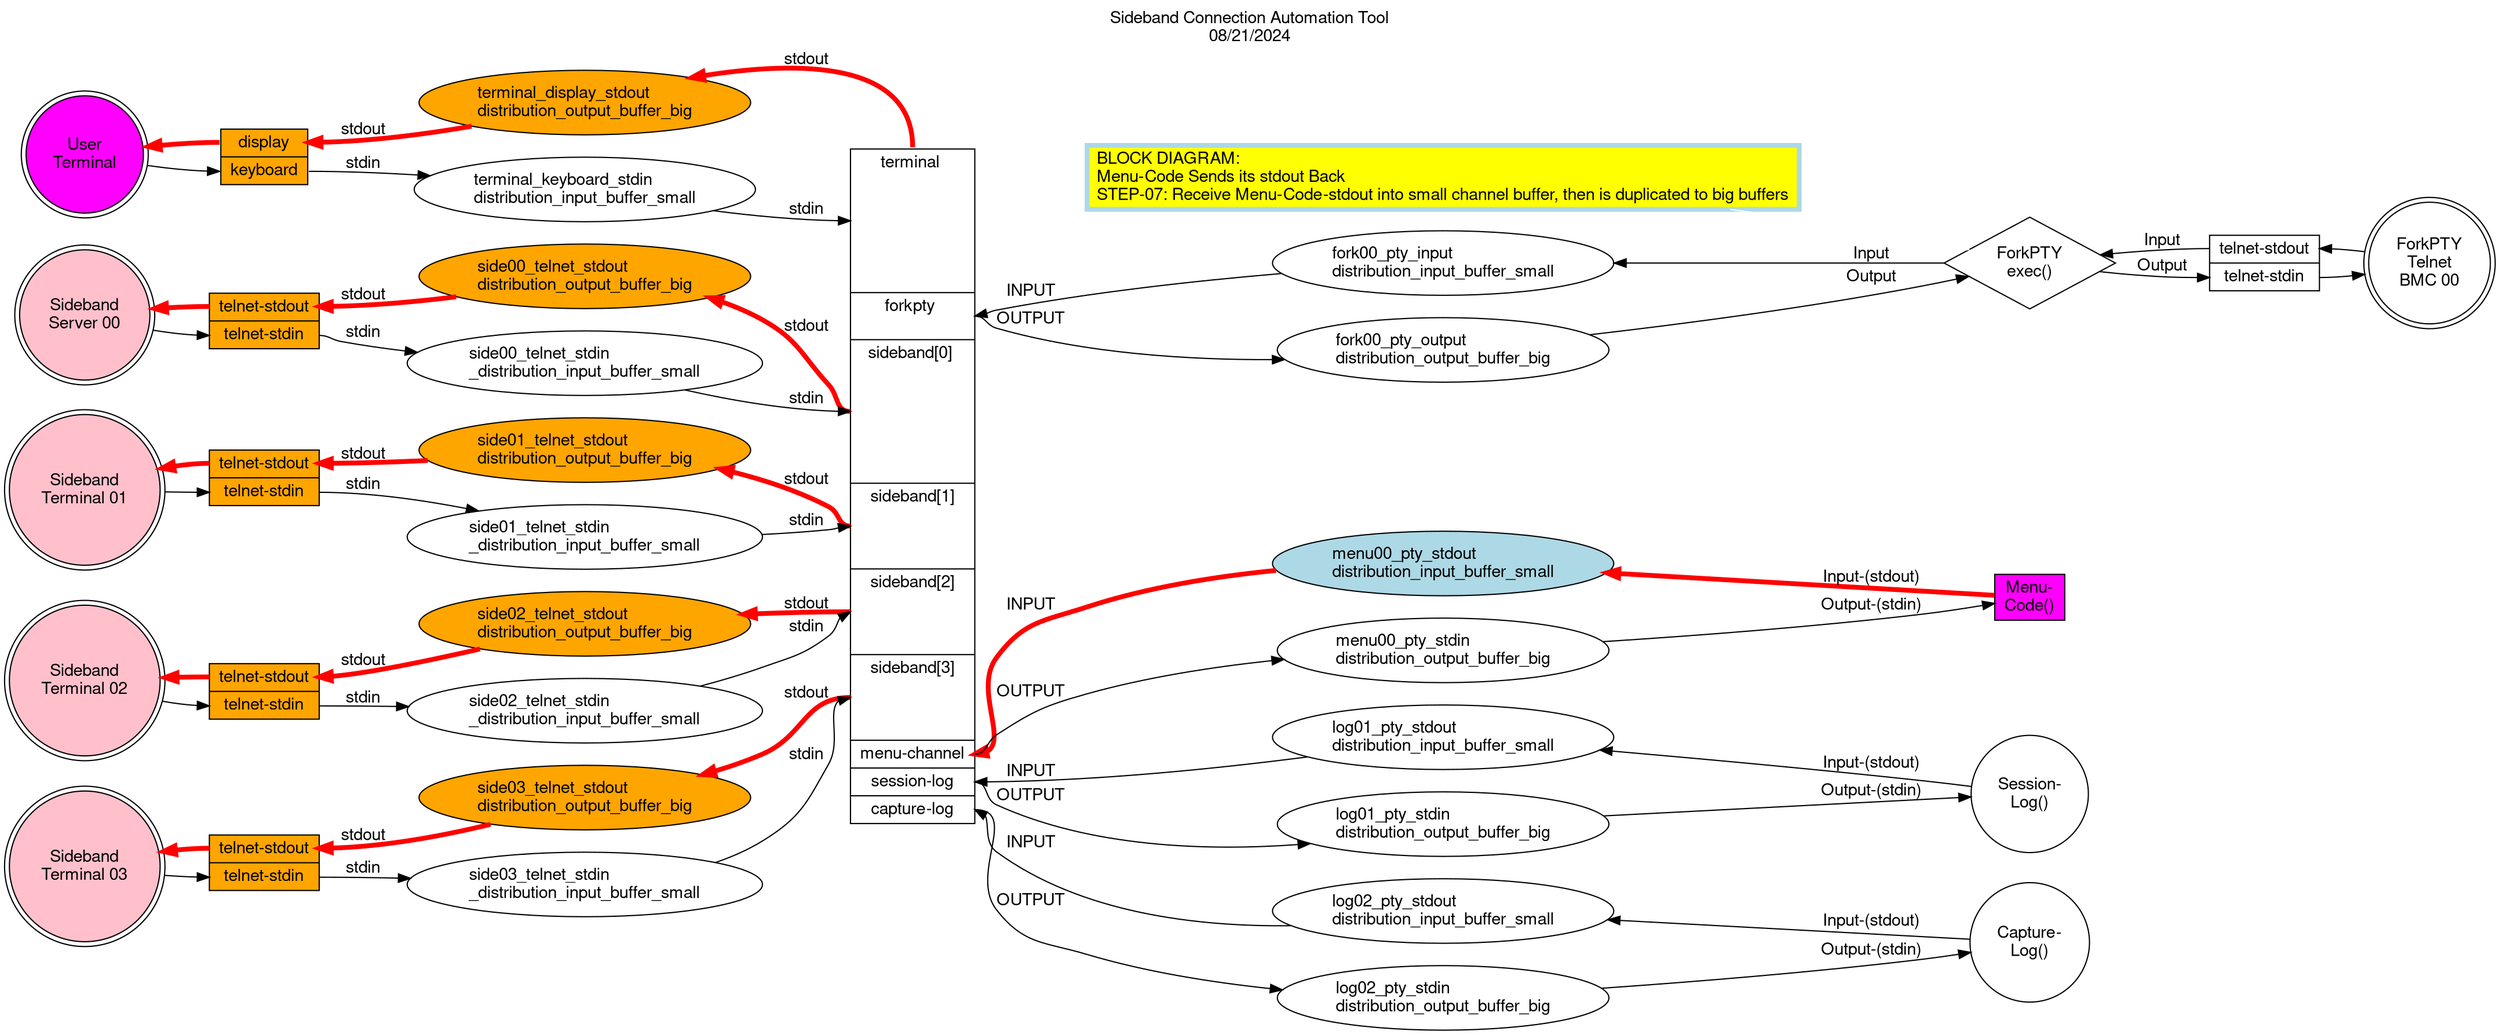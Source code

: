 
# https://graphviz.org/Gallery/directed/fsm.html
# https://graphviz.org/doc/info/command.html
# https://graphviz.org/doc/info/colors.html
# https://graphviz.org/doc/info/attrs.html

digraph sideband_connection_automation_tool {

	label = "Sideband Connection Automation Tool\n08/21/2024";
	labelloc = "t";

        fontname="Helvetica,Arial,sans-serif"
        node [fontname="Helvetica,Arial,sans-serif"]
        edge [fontname="Helvetica,Arial,sans-serif"]
        rankdir=LR;
	# splines="line"
        # node [shape = doublecircle]; 0 3 4 8;
        # node [shape = circle];
        node [shape = ellipse];

	connsat_dist_array [shape = "record" label = "<f0> terminal \n\n\n\n\n\n\n | <f1> forkpty \n\n | <f2> sideband[0] \n\n\n\n\n\n\n | <f3> sideband[1]\n\n\n\n | <f4> sideband[2]\n\n\n\n | <f5> sideband[3]\n\n\n\n | <f6> menu-channel | <f7> session-log | <f8> capture-log"];
		# connsat_dist_array [shape = "record" label = "<f0> terminal | <f1> forkpty | <f2> sideband[0] | <f3> sideband[1] | <f4> sideband[2] | <f5> sideband[3] | <f6> menu-channel | <f7> session-log | <f8> capture-log" style=filled fillcolor=orange];

	# connections_001.dot
	# label_node [shape = "box" label = "BASIC BLOCK\nDIAGRAM:" penwidth=4.0 color = "lightblue" style=filled fillcolor=yellow]

	# connections_002.dot
	# label_node [shape = "box" label = "BLOCK DIAGRAM:\lUser types keyboard in terminal/tmux\lSTEP-01: Receive KEYSTROKES into channel small input buffer" penwidth=4.0 color = "lightblue" style=filled fillcolor=yellow]

	# connections_003.dot
	# label_node [shape = "box" label = "BLOCK DIAGRAM:\lUser types keyboard in terminal/tmux\lSTEP-02: Duplicate KEYSTROKES into output channel's big output buffers\lLOCAL_ECHO_MODE" penwidth=4.0 color = "lightblue" style=filled fillcolor=yellow]

	# connections_004.dot
	# label_node [shape = "box" label = "BLOCK DIAGRAM:\lBMC Sends Output Back\lSTEP-03: Duplicate BMC-stdout into channel small input buffer" penwidth=4.0 color = "lightblue" style=filled fillcolor=yellow]

	# connections_005.dot
	# label_node [shape = "box" label = "BLOCK DIAGRAM:\lBMC Sends Output Back\lSTEP-04: Receive BMC-stdout into small channel buffer, then is duplicated to big buffers" penwidth=4.0 color = "lightblue" style=filled fillcolor=yellow]

	# connections_006.dot (connections_003.dot)
	# label_node [shape = "box" label = "BLOCK DIAGRAM:\lUser types keyboard in terminal/tmux\lSTEP-05: Duplicate KEYSTROKES into Menu-Code stdin channel's big output buffers\lLOCAL_ECHO_MODE" penwidth=4.0 color = "lightblue" style=filled fillcolor=yellow]

	# connections_007.dot (connections_004.dot)
	# label_node [shape = "box" label = "BLOCK DIAGRAM:\lMenu-Code Sends its stdout Back\lSTEP-06: Duplicate Menu-Code-stdout into channel small input buffer" penwidth=4.0 color = "lightblue" style=filled fillcolor=yellow]

	# connections_008.dot (connections_005.dot)
	label_node [shape = "box" label = "BLOCK DIAGRAM:\lMenu-Code Sends its stdout Back\lSTEP-07: Receive Menu-Code-stdout into small channel buffer, then is duplicated to big buffers" penwidth=4.0 color = "lightblue" style=filled fillcolor=yellow]

	label_node -> fork00exec [color = "white" ]

	# term [shape = "doublecircle" label = "User\nTerminal"]
		term [shape = "doublecircle" label = "User\nTerminal" style=filled fillcolor=magenta]
	# term -> terminal:f0 [dir = back]
		term -> terminal:f0 [dir = back penwidth=4.0 color = "red"]
	term -> terminal:f1 [penwidth=1.0 color = "black"]
		# term -> terminal:f1 [penwidth=4.0 color = "red"]

	# terminal [shape = "record" label = "<f0> display | <f1> keyboard"]
		terminal [shape = "record" label = "<f0> display | <f1> keyboard" style=filled fillcolor=orange]
				##terminal [shape = "record" label = "<f1> keyboard | <f0> display"]
					## # terminal [shape = "record" label = "<f1> keyboard | <f0> display" style=filled fillcolor=orange]
	# terminal:f0 -> term_disp_bbuf [label = "stdout" dir = back]
		terminal:f0 -> term_disp_bbuf [label = "stdout" dir = back penwidth=4.0 color = "red"]
	terminal:f1 -> term_key_sbuf [label = "stdin" penwidth=1.0 color = "black"]
		# terminal:f1 -> term_key_sbuf [label = "stdin" penwidth=4.0 color = "red"]

	term_key_sbuf [label = "terminal_keyboard_stdin\ldistribution_input_buffer_small"];
		# term_key_sbuf [label = "terminal_keyboard_stdin\ldistribution_input_buffer_small" style=filled fillcolor=lightblue ];
	# term_disp_bbuf [label = "terminal_display_stdout\ldistribution_output_buffer_big"];
		term_disp_bbuf [label = "terminal_display_stdout\ldistribution_output_buffer_big" style=filled fillcolor=orange];

	# term_disp_bbuf -> connsat_dist_array:f0 [label = "stdout" dir = back]
		term_disp_bbuf -> connsat_dist_array:f0 [label = "stdout" dir = back penwidth=4.0 color = "red"]
	term_key_sbuf -> connsat_dist_array:f0 [label = "stdin" penwidth=1.0 color = "black"]
		# term_key_sbuf -> connsat_dist_array:f0 [label = "stdin" penwidth=4.0 color = "red"]


	# side00term [shape = "doublecircle" label = "Sideband\nServer 00"]
		side00term [shape = "doublecircle" label = "Sideband\nServer 00" style=filled fillcolor=pink]
	# side00term -> side00terminal:f0 [dir = back]
		side00term -> side00terminal:f0 [dir = back penwidth=4.0 color = "red"]
	side00term -> side00terminal:f1 []
		# side00term -> side00terminal:f1 [penwidth=4.0 color = "red"]

	# side00terminal [shape = "record" label = "<f0> telnet-stdout | <f1> telnet-stdin"]
		side00terminal [shape = "record" label = "<f0> telnet-stdout | <f1> telnet-stdin" style=filled fillcolor=orange]
				##side00terminal [shape = "record" label = "<f1> telnet-stdin | <f0> telnet-stdout"]
					## # side00terminal [shape = "record" label = "<f1> telnet-stdin | <f0> telnet-stdout" style=filled fillcolor=orange]
	# side00terminal:f0 -> side00term_disp_bbuf [label = "stdout" dir = back]
		side00terminal:f0 -> side00term_disp_bbuf [label = "stdout" dir = back penwidth=4.0 color = "red"]
	side00terminal:f1 -> side00term_key_sbuf [label = "stdin"]
		# side00terminal:f1 -> side00term_key_sbuf [label = "stdin" penwidth=4.0 color = "red"]

	side00term_key_sbuf [label = "side00_telnet_stdin\l_distribution_input_buffer_small"];
		# side00term_key_sbuf [label = "side00_telnet_stdin\l_distribution_input_buffer_small" style=filled fillcolor=orange];
	# side00term_disp_bbuf [label = "side00_telnet_stdout\ldistribution_output_buffer_big"];
		side00term_disp_bbuf [label = "side00_telnet_stdout\ldistribution_output_buffer_big" style=filled fillcolor=orange];

	# side00term_disp_bbuf -> connsat_dist_array:f2 [label = "stdout" dir = back]
		side00term_disp_bbuf -> connsat_dist_array:f2 [label = "stdout" dir = back penwidth=4.0 color = "red"]
	side00term_key_sbuf -> connsat_dist_array:f2 [label = "stdin"]
		# side00term_key_sbuf -> connsat_dist_array:f2 [label = "stdin" penwidth=4.0 color = "red"]


	# side01term [shape = "doublecircle" label = "Sideband\nTerminal 01"]
		side01term [shape = "doublecircle" label = "Sideband\nTerminal 01" style=filled fillcolor=pink]
	# side01term -> side01terminal:f0 [dir = back]
		side01term -> side01terminal:f0 [dir = back penwidth=4.0 color = "red"]
	side01term -> side01terminal:f1 []
		# side01term -> side01terminal:f1 [penwidth=4.0 color = "red"]

	# side01terminal [shape = "record" label = "<f0> telnet-stdout | <f1> telnet-stdin"]
		side01terminal [shape = "record" label = "<f0> telnet-stdout | <f1> telnet-stdin" style=filled fillcolor=orange]
				##side01terminal [shape = "record" label = "<f1> telnet-stdin | <f0> telnet-stdout"]
					## # side01terminal [shape = "record" label = "<f1> telnet-stdin | <f0> telnet-stdout" style=filled fillcolor=orange]
	# side01terminal:f0 -> side01term_disp_bbuf [label = "stdout" dir = back]
		side01terminal:f0 -> side01term_disp_bbuf [label = "stdout" dir = back penwidth=4.0 color = "red"]
	side01terminal:f1 -> side01term_key_sbuf [label = "stdin"]
		# side01terminal:f1 -> side01term_key_sbuf [label = "stdin" penwidth=4.0 color = "red"]

	side01term_key_sbuf [label = "side01_telnet_stdin\l_distribution_input_buffer_small"];
		# side01term_key_sbuf [label = "side01_telnet_stdin\l_distribution_input_buffer_small" style=filled fillcolor=orange];
	# side01term_disp_bbuf [label = "side01_telnet_stdout\ldistribution_output_buffer_big"];
		side01term_disp_bbuf [label = "side01_telnet_stdout\ldistribution_output_buffer_big" style=filled fillcolor=orange];

	# side01term_disp_bbuf -> connsat_dist_array:f3 [label = "stdout" dir = back]
		side01term_disp_bbuf -> connsat_dist_array:f3 [label = "stdout" dir = back penwidth=4.0 color = "red"]
	side01term_key_sbuf -> connsat_dist_array:f3 [label = "stdin"]
		# side01term_key_sbuf -> connsat_dist_array:f3 [label = "stdin" penwidth=4.0 color = "red"]


	# side02term [shape = "doublecircle" label = "Sideband\nTerminal 02"]
		side02term [shape = "doublecircle" label = "Sideband\nTerminal 02" style=filled fillcolor=pink]
	# side02term -> side02terminal:f0 [dir = back]
		side02term -> side02terminal:f0 [dir = back penwidth=4.0 color = "red"]
	side02term -> side02terminal:f1 []
		# side02term -> side02terminal:f1 [penwidth=4.0 color = "red"]

	# side02terminal [shape = "record" label = "<f0> telnet-stdout | <f1> telnet-stdin"]
		side02terminal [shape = "record" label = "<f0> telnet-stdout | <f1> telnet-stdin" style=filled fillcolor=orange]
				##side02terminal [shape = "record" label = "<f1> telnet-stdin | <f0> telnet-stdout"]
					## # side02terminal [shape = "record" label = "<f1> telnet-stdin | <f0> telnet-stdout" style=filled fillcolor=orange]
	# side02terminal:f0 -> side02term_disp_bbuf [label = "stdout" dir = back]
		side02terminal:f0 -> side02term_disp_bbuf [label = "stdout" dir = back penwidth=4.0 color = "red"]
	side02terminal:f1 -> side02term_key_sbuf [label = "stdin"]
		# side02terminal:f1 -> side02term_key_sbuf [label = "stdin" penwidth=4.0 color = "red"]

	side02term_key_sbuf [label = "side02_telnet_stdin\l_distribution_input_buffer_small"];
		# side02term_key_sbuf [label = "side02_telnet_stdin\l_distribution_input_buffer_small" penwidth=4.0 color = "red"];
	# side02term_disp_bbuf [label = "side02_telnet_stdout\ldistribution_output_buffer_big"];
		side02term_disp_bbuf [label = "side02_telnet_stdout\ldistribution_output_buffer_big" style=filled fillcolor=orange];

	# side02term_disp_bbuf -> connsat_dist_array:f4 [label = "stdout" dir = back]
		side02term_disp_bbuf -> connsat_dist_array:f4 [label = "stdout" dir = back penwidth=4.0 color = "red"]
	side02term_key_sbuf -> connsat_dist_array:f4 [label = "stdin"]
		# side02term_key_sbuf -> connsat_dist_array:f4 [label = "stdin" penwidth=4.0 color = "red"]


	# side03term [shape = "doublecircle" label = "Sideband\nTerminal 03"]
		side03term [shape = "doublecircle" label = "Sideband\nTerminal 03" style=filled fillcolor=pink]
	# side03term -> side03terminal:f0 [dir = back]
		side03term -> side03terminal:f0 [dir = back penwidth=4.0 color = "red"]
	side03term -> side03terminal:f1 []
		# side03term -> side03terminal:f1 [penwidth=4.0 color = "red"]

	# side03terminal [shape = "record" label = "<f0> telnet-stdout | <f1> telnet-stdin"]
		side03terminal [shape = "record" label = "<f0> telnet-stdout | <f1> telnet-stdin" style=filled fillcolor=orange]
				##side03terminal [shape = "record" label = "<f1> telnet-stdin | <f0> telnet-stdout"]
					## # side03terminal [shape = "record" label = "<f1> telnet-stdin | <f0> telnet-stdout" style=filled fillcolor=orange]
	# side03terminal:f0 -> side03term_disp_bbuf [label = "stdout" dir = back]
		side03terminal:f0 -> side03term_disp_bbuf [label = "stdout" dir = back penwidth=4.0 color = "red"]
	side03terminal:f1 -> side03term_key_sbuf [label = "stdin"]
		# side03terminal:f1 -> side03term_key_sbuf [label = "stdin" penwidth=4.0 color = "red"]

	side03term_key_sbuf [label = "side03_telnet_stdin\l_distribution_input_buffer_small"];
		# side03term_key_sbuf [label = "side03_telnet_stdin\l_distribution_input_buffer_small" penwidth=4.0 color = "red"];
	# side03term_disp_bbuf [label = "side03_telnet_stdout\ldistribution_output_buffer_big"];
		side03term_disp_bbuf [label = "side03_telnet_stdout\ldistribution_output_buffer_big" style=filled fillcolor=orange];

	# side03term_disp_bbuf -> connsat_dist_array:f5 [label = "stdout" dir = back]
		side03term_disp_bbuf -> connsat_dist_array:f5 [label = "stdout" dir = back penwidth=4.0 color = "red"]
	side03term_key_sbuf -> connsat_dist_array:f5 [label = "stdin"]
		# side03term_key_sbuf -> connsat_dist_array:f5 [label = "stdin" penwidth=4.0 color = "red"]



	fork00term [shape = "doublecircle" label = "ForkPTY\nTelnet\nBMC 00"]
		# fork00term [shape = "doublecircle" label = "ForkPTY\nTelnet\nBMC 00" style=filled fillcolor=magenta]
	fork00exec [shape = "diamond" label = "ForkPTY\nexec()"]
		# fork00exec [shape = "diamond" label = "ForkPTY\nexec()" style=filled fillcolor=orange]

	fork00terminal:f0 -> fork00term [dir = back]
		# fork00terminal:f0 -> fork00term [dir = back penwidth=4.0 color = "red"]
	fork00terminal:f1 -> fork00term []
		# fork00terminal:f1 -> fork00term [penwidth=4.0 color = "red"]

	fork00terminal [shape = "record" label = "<f0> telnet-stdout | <f1> telnet-stdin"]
		# fork00terminal [shape = "record" label = "<f0> telnet-stdout | <f1> telnet-stdin" style=filled fillcolor=orange]

	fork00exec -> fork00terminal:f0 [label = "Input" dir = back]
		# fork00exec -> fork00terminal:f0 [label = "Input" dir = back penwidth=4.0 color = "red"]
	fork00exec -> fork00terminal:f1 [label = "Output"]
		# fork00exec -> fork00terminal:f1 [label = "Output" penwidth=4.0 color = "red"]

	fork00term_disp_bbuf [label = "fork00_pty_input\ldistribution_input_buffer_small"];
		# fork00term_disp_bbuf [label = "fork00_pty_input\ldistribution_input_buffer_small" style=filled fillcolor=orange];
		# fork00term_disp_bbuf [label = "fork00_pty_input\ldistribution_input_buffer_small" style=filled fillcolor=lightblue];
	fork00term_key_sbuf [label = "fork00_pty_output\ldistribution_output_buffer_big"];
		# fork00term_key_sbuf [label = "fork00_pty_output\ldistribution_output_buffer_big" style=filled fillcolor=orange];

	connsat_dist_array:f1 -> fork00term_disp_bbuf[label = "INPUT" dir = back color = "black" penwidth=1.0]
		# connsat_dist_array:f1 -> fork00term_disp_bbuf[label = "INPUT" dir = back color = "red" penwidth=4.0]
	connsat_dist_array:f1 -> fork00term_key_sbuf [label = "OUTPUT"]
		# connsat_dist_array:f1 -> fork00term_key_sbuf [label = "OUTPUT" penwidth=4.0 color = "red"]

	fork00term_disp_bbuf -> fork00exec [label = "Input" dir = back]
		# fork00term_disp_bbuf -> fork00exec [label = "Input" dir = back penwidth=4.0 color = "red"]
	fork00term_key_sbuf -> fork00exec [label = "Output"]
		# fork00term_key_sbuf -> fork00exec [label = "Output" penwidth=4.0 color = "red"]



	# menu00exec [shape = "box" label = "Menu-\nCode()"]
		# menu00exec [shape = "box" label = "Menu-\nCode()" style=filled fillcolor=orange]
		menu00exec [shape = "box" label = "Menu-\nCode()" style=filled fillcolor=magenta]

	# menu00term_disp_bbuf [label = "menu00_pty_stdout\ldistribution_input_buffer_small"];
		# menu00term_disp_bbuf [label = "menu00_pty_stdout\ldistribution_input_buffer_small" style=filled fillcolor=orange];
		menu00term_disp_bbuf [label = "menu00_pty_stdout\ldistribution_input_buffer_small" style=filled fillcolor=lightblue];
	menu00term_key_sbuf [label = "menu00_pty_stdin\ldistribution_output_buffer_big"];
		# menu00term_key_sbuf [label = "menu00_pty_stdin\ldistribution_output_buffer_big" style=filled fillcolor=orange];

	# connsat_dist_array:f6 -> menu00term_disp_bbuf[label = "INPUT" dir = back color = "black" penwidth=1.0]
		connsat_dist_array:f6 -> menu00term_disp_bbuf[label = "INPUT" dir = back color = "red" penwidth=4.0]
	connsat_dist_array:f6 -> menu00term_key_sbuf [label = "OUTPUT"]
		# connsat_dist_array:f6 -> menu00term_key_sbuf [label = "OUTPUT" penwidth=4.0 color = "red"]

	# menu00term_disp_bbuf -> menu00exec [label = "Input-(stdout)" dir = back]
		menu00term_disp_bbuf -> menu00exec [label = "Input-(stdout)" dir = back penwidth=4.0 color = "red"]
	menu00term_key_sbuf -> menu00exec [label = "Output-(stdin)"]
		# menu00term_key_sbuf -> menu00exec [label = "Output-(stdin)" penwidth=4.0 color = "red"]


	log01exec [shape = "circle" label = "Session-\nLog()"]
		# log01exec [shape = "circle" label = "Session-\nLog()" style=filled fillcolor=orange]
		# log01exec [shape = "circle" label = "Session-\nLog()" style=filled fillcolor=magenta]

	log01term_disp_bbuf [label = "log01_pty_stdout\ldistribution_input_buffer_small"];
		# log01term_disp_bbuf [label = "log01_pty_stdout\ldistribution_input_buffer_small" style=filled fillcolor=orange];
	log01term_key_sbuf [label = "log01_pty_stdin\ldistribution_output_buffer_big"];
		# log01term_key_sbuf [label = "log01_pty_stdin\ldistribution_output_buffer_big" style=filled fillcolor=orange];

	connsat_dist_array:f7 -> log01term_disp_bbuf[label = "INPUT" dir = back color = "black" penwidth=1.0]
		# connsat_dist_array:f7 -> log01term_disp_bbuf[label = "INPUT" dir = back color = "red" penwidth=4.0]
	connsat_dist_array:f7 -> log01term_key_sbuf [label = "OUTPUT"]
		# connsat_dist_array:f7 -> log01term_key_sbuf [label = "OUTPUT" penwidth=4.0 color = "red"]

	log01term_disp_bbuf -> log01exec [label = "Input-(stdout)" dir = back]
		# log01term_disp_bbuf -> log01exec [label = "Input-(stdout)" dir = back penwidth=4.0 color = "red"]
	log01term_key_sbuf -> log01exec [label = "Output-(stdin)"]
		# log01term_key_sbuf -> log01exec [label = "Output-(stdin)" penwidth=4.0 color = "red"]


	log02exec [shape = "circle" label = "Capture-\nLog()"]
		# log02exec [shape = "circle" label = "Capture-\nLog()" style=filled fillcolor=orange]
		# log02exec [shape = "circle" label = "Capture-\nLog()" style=filled fillcolor=magenta]

	log02term_disp_bbuf [label = "log02_pty_stdout\ldistribution_input_buffer_small"];
		# log02term_disp_bbuf [label = "log02_pty_stdout\ldistribution_input_buffer_small" style=filled fillcolor=orange];
	log02term_key_sbuf [label = "log02_pty_stdin\ldistribution_output_buffer_big"];
		# log02term_key_sbuf [label = "log02_pty_stdin\ldistribution_output_buffer_big" style=filled fillcolor=orange];

	connsat_dist_array:f8 -> log02term_disp_bbuf[label = "INPUT" dir = back color = "black" penwidth=1.0]
		# connsat_dist_array:f6 -> log02term_disp_bbuf[label = "INPUT" dir = back color = "red" penwidth=4.0]
	connsat_dist_array:f8 -> log02term_key_sbuf [label = "OUTPUT"]
		# connsat_dist_array:f6 -> log02term_key_sbuf [label = "OUTPUT" penwidth=4.0 color = "red"]

	log02term_disp_bbuf -> log02exec [label = "Input-(stdout)" dir = back]
		# log02term_disp_bbuf -> log02exec [label = "Input-(stdout)" dir = back penwidth=4.0 color = "red"]
	log02term_key_sbuf -> log02exec [label = "Output-(stdin)"]
		# log02term_key_sbuf -> log02exec [label = "Output-(stdin)" penwidth=4.0 color = "red"]
}

